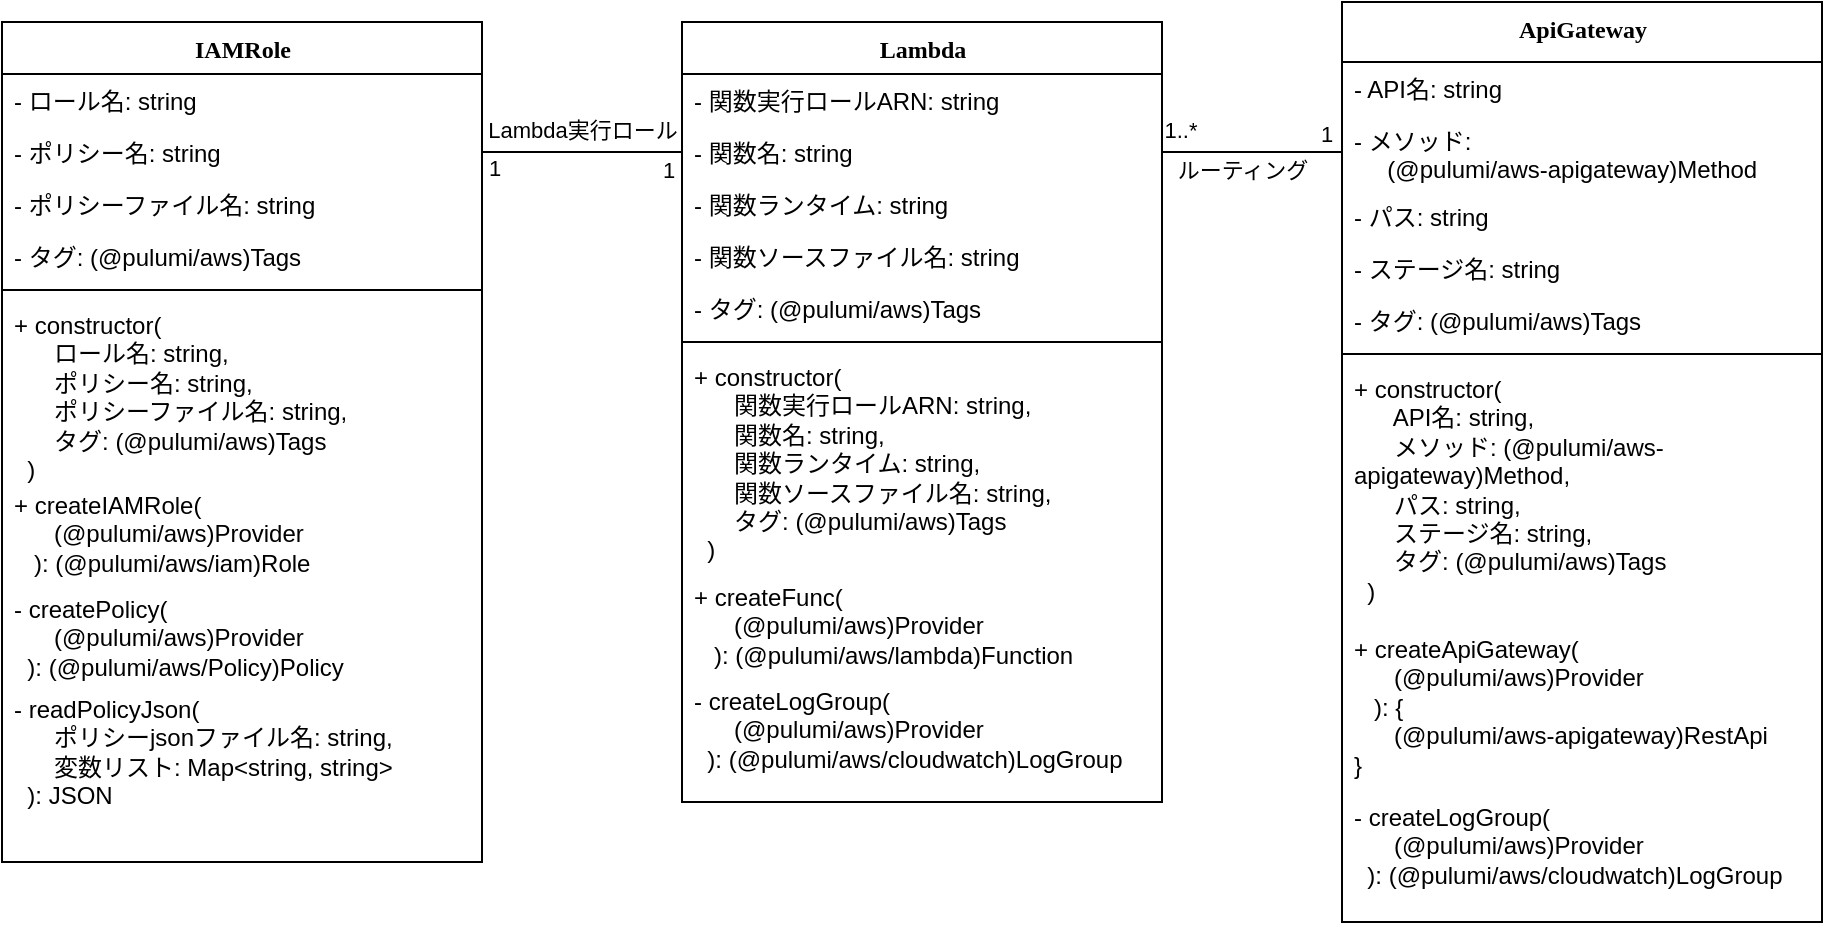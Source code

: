 <mxfile version="24.7.1" type="device">
  <diagram name="Page-1" id="9f46799a-70d6-7492-0946-bef42562c5a5">
    <mxGraphModel dx="1674" dy="841" grid="1" gridSize="10" guides="1" tooltips="1" connect="1" arrows="1" fold="1" page="1" pageScale="1" pageWidth="1100" pageHeight="850" background="none" math="0" shadow="0">
      <root>
        <mxCell id="0" />
        <mxCell id="1" parent="0" />
        <mxCell id="78961159f06e98e8-30" value="Lambda" style="swimlane;html=1;fontStyle=1;align=center;verticalAlign=top;childLayout=stackLayout;horizontal=1;startSize=26;horizontalStack=0;resizeParent=1;resizeLast=0;collapsible=1;marginBottom=0;swimlaneFillColor=#ffffff;rounded=0;shadow=0;comic=0;labelBackgroundColor=none;strokeWidth=1;fillColor=none;fontFamily=Verdana;fontSize=12" parent="1" vertex="1">
          <mxGeometry x="450" y="30" width="240" height="390" as="geometry" />
        </mxCell>
        <mxCell id="78961159f06e98e8-31" value="- 関数実行ロールARN: string" style="text;html=1;strokeColor=none;fillColor=none;align=left;verticalAlign=top;spacingLeft=4;spacingRight=4;whiteSpace=wrap;overflow=hidden;rotatable=0;points=[[0,0.5],[1,0.5]];portConstraint=eastwest;" parent="78961159f06e98e8-30" vertex="1">
          <mxGeometry y="26" width="240" height="26" as="geometry" />
        </mxCell>
        <mxCell id="78961159f06e98e8-32" value="- 関数名: string" style="text;html=1;strokeColor=none;fillColor=none;align=left;verticalAlign=top;spacingLeft=4;spacingRight=4;whiteSpace=wrap;overflow=hidden;rotatable=0;points=[[0,0.5],[1,0.5]];portConstraint=eastwest;" parent="78961159f06e98e8-30" vertex="1">
          <mxGeometry y="52" width="240" height="26" as="geometry" />
        </mxCell>
        <mxCell id="78961159f06e98e8-34" value="- 関数ランタイム: string" style="text;html=1;strokeColor=none;fillColor=none;align=left;verticalAlign=top;spacingLeft=4;spacingRight=4;whiteSpace=wrap;overflow=hidden;rotatable=0;points=[[0,0.5],[1,0.5]];portConstraint=eastwest;" parent="78961159f06e98e8-30" vertex="1">
          <mxGeometry y="78" width="240" height="26" as="geometry" />
        </mxCell>
        <mxCell id="AzaUwLEaXmX3aponU0eL-1" value="- 関数ソースファイル名: string" style="text;html=1;strokeColor=none;fillColor=none;align=left;verticalAlign=top;spacingLeft=4;spacingRight=4;whiteSpace=wrap;overflow=hidden;rotatable=0;points=[[0,0.5],[1,0.5]];portConstraint=eastwest;" parent="78961159f06e98e8-30" vertex="1">
          <mxGeometry y="104" width="240" height="26" as="geometry" />
        </mxCell>
        <mxCell id="xMMDIXil7vFxodbTR-LS-43" value="- タグ: (@pulumi/aws)Tags" style="text;html=1;strokeColor=none;fillColor=none;align=left;verticalAlign=top;spacingLeft=4;spacingRight=4;whiteSpace=wrap;overflow=hidden;rotatable=0;points=[[0,0.5],[1,0.5]];portConstraint=eastwest;" parent="78961159f06e98e8-30" vertex="1">
          <mxGeometry y="130" width="240" height="26" as="geometry" />
        </mxCell>
        <mxCell id="78961159f06e98e8-38" value="" style="line;html=1;strokeWidth=1;fillColor=none;align=left;verticalAlign=middle;spacingTop=-1;spacingLeft=3;spacingRight=3;rotatable=0;labelPosition=right;points=[];portConstraint=eastwest;" parent="78961159f06e98e8-30" vertex="1">
          <mxGeometry y="156" width="240" height="8" as="geometry" />
        </mxCell>
        <mxCell id="DzEdQuTOkfnMJAc7aqNY-2" value="+ constructor(&lt;div&gt;&amp;nbsp; &amp;nbsp; &amp;nbsp; 関数実行ロールARN: string,&lt;/div&gt;&lt;div&gt;&amp;nbsp; &amp;nbsp; &amp;nbsp; 関数名: string,&lt;/div&gt;&lt;div&gt;&amp;nbsp; &amp;nbsp; &amp;nbsp; 関数ランタイム: string,&lt;/div&gt;&lt;div&gt;&amp;nbsp; &amp;nbsp; &amp;nbsp; 関数ソースファイル名: string,&lt;br&gt;&lt;/div&gt;&lt;div&gt;&amp;nbsp; &amp;nbsp; &amp;nbsp; タグ:&amp;nbsp;&lt;span style=&quot;background-color: initial;&quot;&gt;(@pulumi/aws)Tags&lt;/span&gt;&lt;/div&gt;&lt;div&gt;&amp;nbsp; )&lt;/div&gt;" style="text;html=1;strokeColor=none;fillColor=none;align=left;verticalAlign=top;spacingLeft=4;spacingRight=4;whiteSpace=wrap;overflow=hidden;rotatable=0;points=[[0,0.5],[1,0.5]];portConstraint=eastwest;" parent="78961159f06e98e8-30" vertex="1">
          <mxGeometry y="164" width="240" height="110" as="geometry" />
        </mxCell>
        <mxCell id="78961159f06e98e8-39" value="+ createFunc(&lt;div&gt;&amp;nbsp; &amp;nbsp; &amp;nbsp; (@pulumi/aws)Provider&lt;/div&gt;&lt;div&gt;&amp;nbsp; &amp;nbsp;): (@pulumi/aws/lambda)Function&lt;/div&gt;" style="text;html=1;strokeColor=none;fillColor=none;align=left;verticalAlign=top;spacingLeft=4;spacingRight=4;whiteSpace=wrap;overflow=hidden;rotatable=0;points=[[0,0.5],[1,0.5]];portConstraint=eastwest;" parent="78961159f06e98e8-30" vertex="1">
          <mxGeometry y="274" width="240" height="52" as="geometry" />
        </mxCell>
        <mxCell id="78961159f06e98e8-40" value="- createLogGroup(&lt;div&gt;&amp;nbsp; &amp;nbsp; &amp;nbsp; (@pulumi/aws)Provider&lt;/div&gt;&lt;div&gt;&amp;nbsp; ):&amp;nbsp;&lt;span style=&quot;background-color: initial;&quot;&gt;(@pulumi/aws/cloudwatch)LogGroup&lt;/span&gt;&lt;/div&gt;" style="text;html=1;strokeColor=none;fillColor=none;align=left;verticalAlign=top;spacingLeft=4;spacingRight=4;whiteSpace=wrap;overflow=hidden;rotatable=0;points=[[0,0.5],[1,0.5]];portConstraint=eastwest;" parent="78961159f06e98e8-30" vertex="1">
          <mxGeometry y="326" width="240" height="50" as="geometry" />
        </mxCell>
        <mxCell id="78961159f06e98e8-129" style="edgeStyle=elbowEdgeStyle;html=1;labelBackgroundColor=none;startFill=0;startSize=8;endArrow=open;endFill=0;endSize=16;fontFamily=Verdana;fontSize=12;elbow=vertical;dashed=1;" parent="1" edge="1">
          <mxGeometry relative="1" as="geometry">
            <mxPoint x="250" y="632" as="targetPoint" />
          </mxGeometry>
        </mxCell>
        <mxCell id="78961159f06e98e8-130" style="edgeStyle=elbowEdgeStyle;html=1;labelBackgroundColor=none;startFill=0;startSize=8;endArrow=diamondThin;endFill=0;endSize=16;fontFamily=Verdana;fontSize=12;elbow=vertical;" parent="1" edge="1">
          <mxGeometry relative="1" as="geometry">
            <mxPoint x="520" y="617" as="targetPoint" />
          </mxGeometry>
        </mxCell>
        <mxCell id="xMMDIXil7vFxodbTR-LS-16" value="&lt;div&gt;ApiGateway&lt;/div&gt;" style="swimlane;html=1;fontStyle=1;align=center;verticalAlign=top;childLayout=stackLayout;horizontal=1;startSize=30;horizontalStack=0;resizeParent=1;resizeLast=0;collapsible=1;marginBottom=0;swimlaneFillColor=#ffffff;rounded=0;shadow=0;comic=0;labelBackgroundColor=none;strokeWidth=1;fillColor=none;fontFamily=Verdana;fontSize=12" parent="1" vertex="1">
          <mxGeometry x="780" y="20" width="240" height="460" as="geometry">
            <mxRectangle x="450" y="470" width="110" height="40" as="alternateBounds" />
          </mxGeometry>
        </mxCell>
        <mxCell id="xMMDIXil7vFxodbTR-LS-17" value="- API名: string" style="text;html=1;strokeColor=none;fillColor=none;align=left;verticalAlign=top;spacingLeft=4;spacingRight=4;whiteSpace=wrap;overflow=hidden;rotatable=0;points=[[0,0.5],[1,0.5]];portConstraint=eastwest;" parent="xMMDIXil7vFxodbTR-LS-16" vertex="1">
          <mxGeometry y="30" width="240" height="26" as="geometry" />
        </mxCell>
        <mxCell id="xMMDIXil7vFxodbTR-LS-19" value="- メソッド:&lt;div&gt;&amp;nbsp; &amp;nbsp; &amp;nbsp;(@pulumi/aws-apigateway)Method&lt;/div&gt;" style="text;html=1;strokeColor=none;fillColor=none;align=left;verticalAlign=top;spacingLeft=4;spacingRight=4;whiteSpace=wrap;overflow=hidden;rotatable=0;points=[[0,0.5],[1,0.5]];portConstraint=eastwest;" parent="xMMDIXil7vFxodbTR-LS-16" vertex="1">
          <mxGeometry y="56" width="240" height="38" as="geometry" />
        </mxCell>
        <mxCell id="xMMDIXil7vFxodbTR-LS-20" value="- パス: string" style="text;html=1;strokeColor=none;fillColor=none;align=left;verticalAlign=top;spacingLeft=4;spacingRight=4;whiteSpace=wrap;overflow=hidden;rotatable=0;points=[[0,0.5],[1,0.5]];portConstraint=eastwest;" parent="xMMDIXil7vFxodbTR-LS-16" vertex="1">
          <mxGeometry y="94" width="240" height="26" as="geometry" />
        </mxCell>
        <mxCell id="xMMDIXil7vFxodbTR-LS-21" value="- ステージ名: string" style="text;html=1;strokeColor=none;fillColor=none;align=left;verticalAlign=top;spacingLeft=4;spacingRight=4;whiteSpace=wrap;overflow=hidden;rotatable=0;points=[[0,0.5],[1,0.5]];portConstraint=eastwest;" parent="xMMDIXil7vFxodbTR-LS-16" vertex="1">
          <mxGeometry y="120" width="240" height="26" as="geometry" />
        </mxCell>
        <mxCell id="xMMDIXil7vFxodbTR-LS-22" value="- タグ: (@pulumi/aws)Tags" style="text;html=1;strokeColor=none;fillColor=none;align=left;verticalAlign=top;spacingLeft=4;spacingRight=4;whiteSpace=wrap;overflow=hidden;rotatable=0;points=[[0,0.5],[1,0.5]];portConstraint=eastwest;" parent="xMMDIXil7vFxodbTR-LS-16" vertex="1">
          <mxGeometry y="146" width="240" height="26" as="geometry" />
        </mxCell>
        <mxCell id="xMMDIXil7vFxodbTR-LS-23" value="" style="line;html=1;strokeWidth=1;fillColor=none;align=left;verticalAlign=middle;spacingTop=-1;spacingLeft=3;spacingRight=3;rotatable=0;labelPosition=right;points=[];portConstraint=eastwest;" parent="xMMDIXil7vFxodbTR-LS-16" vertex="1">
          <mxGeometry y="172" width="240" height="8" as="geometry" />
        </mxCell>
        <mxCell id="DzEdQuTOkfnMJAc7aqNY-3" value="+ constructor(&lt;div&gt;&amp;nbsp; &amp;nbsp; &amp;nbsp; API名: string,&lt;/div&gt;&lt;div&gt;&amp;nbsp; &amp;nbsp; &amp;nbsp; メソッド: (@pulumi/aws-apigateway)Method,&lt;/div&gt;&lt;div&gt;&amp;nbsp; &amp;nbsp; &amp;nbsp; パス: string,&lt;/div&gt;&lt;div&gt;&amp;nbsp; &amp;nbsp; &amp;nbsp; ステージ名: string,&lt;br&gt;&lt;/div&gt;&lt;div&gt;&amp;nbsp; &amp;nbsp; &amp;nbsp; タグ:&amp;nbsp;&lt;span style=&quot;background-color: initial;&quot;&gt;(@pulumi/aws)Tags&lt;/span&gt;&lt;/div&gt;&lt;div&gt;&amp;nbsp; )&lt;/div&gt;" style="text;html=1;strokeColor=none;fillColor=none;align=left;verticalAlign=top;spacingLeft=4;spacingRight=4;whiteSpace=wrap;overflow=hidden;rotatable=0;points=[[0,0.5],[1,0.5]];portConstraint=eastwest;" parent="xMMDIXil7vFxodbTR-LS-16" vertex="1">
          <mxGeometry y="180" width="240" height="130" as="geometry" />
        </mxCell>
        <mxCell id="xMMDIXil7vFxodbTR-LS-24" value="+ createApiGateway(&lt;div&gt;&amp;nbsp; &amp;nbsp; &amp;nbsp; (@pulumi/aws)Provider&lt;/div&gt;&lt;div&gt;&amp;nbsp; &amp;nbsp;): {&lt;/div&gt;&lt;div&gt;&amp;nbsp; &amp;nbsp; &amp;nbsp; (@pulumi/aws-apigateway)RestApi&lt;/div&gt;&lt;div&gt;&lt;span style=&quot;background-color: initial;&quot;&gt;}&lt;/span&gt;&lt;/div&gt;" style="text;html=1;strokeColor=none;fillColor=none;align=left;verticalAlign=top;spacingLeft=4;spacingRight=4;whiteSpace=wrap;overflow=hidden;rotatable=0;points=[[0,0.5],[1,0.5]];portConstraint=eastwest;" parent="xMMDIXil7vFxodbTR-LS-16" vertex="1">
          <mxGeometry y="310" width="240" height="84" as="geometry" />
        </mxCell>
        <mxCell id="xMMDIXil7vFxodbTR-LS-29" value="- createLogGroup(&lt;div&gt;&amp;nbsp; &amp;nbsp; &amp;nbsp; (@pulumi/aws)Provider&lt;/div&gt;&lt;div&gt;&amp;nbsp; ):&amp;nbsp;&lt;span style=&quot;background-color: initial;&quot;&gt;(@pulumi/aws/cloudwatch)LogGroup&lt;/span&gt;&lt;/div&gt;" style="text;html=1;strokeColor=none;fillColor=none;align=left;verticalAlign=top;spacingLeft=4;spacingRight=4;whiteSpace=wrap;overflow=hidden;rotatable=0;points=[[0,0.5],[1,0.5]];portConstraint=eastwest;" parent="xMMDIXil7vFxodbTR-LS-16" vertex="1">
          <mxGeometry y="394" width="240" height="50" as="geometry" />
        </mxCell>
        <mxCell id="xMMDIXil7vFxodbTR-LS-30" value="" style="endArrow=none;html=1;rounded=0;entryX=0;entryY=0.5;entryDx=0;entryDy=0;exitX=1;exitY=0.5;exitDx=0;exitDy=0;" parent="1" source="78961159f06e98e8-32" target="xMMDIXil7vFxodbTR-LS-19" edge="1">
          <mxGeometry relative="1" as="geometry">
            <mxPoint x="730" y="220" as="sourcePoint" />
            <mxPoint x="490" y="340" as="targetPoint" />
          </mxGeometry>
        </mxCell>
        <mxCell id="xMMDIXil7vFxodbTR-LS-34" value="&lt;div&gt;ルーティング&lt;/div&gt;" style="edgeLabel;html=1;align=center;verticalAlign=middle;resizable=0;points=[];" parent="xMMDIXil7vFxodbTR-LS-30" vertex="1" connectable="0">
          <mxGeometry x="-0.22" y="1" relative="1" as="geometry">
            <mxPoint x="5" y="10" as="offset" />
          </mxGeometry>
        </mxCell>
        <mxCell id="xMMDIXil7vFxodbTR-LS-50" value="1" style="edgeLabel;html=1;align=center;verticalAlign=middle;resizable=0;points=[];" parent="xMMDIXil7vFxodbTR-LS-30" vertex="1" connectable="0">
          <mxGeometry x="-0.28" y="-2" relative="1" as="geometry">
            <mxPoint x="49" y="-11" as="offset" />
          </mxGeometry>
        </mxCell>
        <mxCell id="xMMDIXil7vFxodbTR-LS-51" value="1..*" style="edgeLabel;html=1;align=center;verticalAlign=middle;resizable=0;points=[];" parent="xMMDIXil7vFxodbTR-LS-30" vertex="1" connectable="0">
          <mxGeometry x="-0.58" y="-1" relative="1" as="geometry">
            <mxPoint x="-10" y="-12" as="offset" />
          </mxGeometry>
        </mxCell>
        <mxCell id="xMMDIXil7vFxodbTR-LS-35" value="IAMRole" style="swimlane;html=1;fontStyle=1;align=center;verticalAlign=top;childLayout=stackLayout;horizontal=1;startSize=26;horizontalStack=0;resizeParent=1;resizeLast=0;collapsible=1;marginBottom=0;swimlaneFillColor=#ffffff;rounded=0;shadow=0;comic=0;labelBackgroundColor=none;strokeWidth=1;fillColor=none;fontFamily=Verdana;fontSize=12" parent="1" vertex="1">
          <mxGeometry x="110" y="30" width="240" height="420" as="geometry" />
        </mxCell>
        <mxCell id="xMMDIXil7vFxodbTR-LS-36" value="- ロール名: string" style="text;html=1;strokeColor=none;fillColor=none;align=left;verticalAlign=top;spacingLeft=4;spacingRight=4;whiteSpace=wrap;overflow=hidden;rotatable=0;points=[[0,0.5],[1,0.5]];portConstraint=eastwest;" parent="xMMDIXil7vFxodbTR-LS-35" vertex="1">
          <mxGeometry y="26" width="240" height="26" as="geometry" />
        </mxCell>
        <mxCell id="xMMDIXil7vFxodbTR-LS-37" value="- ポリシー名: string" style="text;html=1;strokeColor=none;fillColor=none;align=left;verticalAlign=top;spacingLeft=4;spacingRight=4;whiteSpace=wrap;overflow=hidden;rotatable=0;points=[[0,0.5],[1,0.5]];portConstraint=eastwest;" parent="xMMDIXil7vFxodbTR-LS-35" vertex="1">
          <mxGeometry y="52" width="240" height="26" as="geometry" />
        </mxCell>
        <mxCell id="xMMDIXil7vFxodbTR-LS-38" value="- ポリシーファイル名: s&lt;span style=&quot;background-color: initial;&quot;&gt;tring&lt;/span&gt;" style="text;html=1;strokeColor=none;fillColor=none;align=left;verticalAlign=top;spacingLeft=4;spacingRight=4;whiteSpace=wrap;overflow=hidden;rotatable=0;points=[[0,0.5],[1,0.5]];portConstraint=eastwest;" parent="xMMDIXil7vFxodbTR-LS-35" vertex="1">
          <mxGeometry y="78" width="240" height="26" as="geometry" />
        </mxCell>
        <mxCell id="xMMDIXil7vFxodbTR-LS-39" value="- タグ: (@pulumi/aws)Tags" style="text;html=1;strokeColor=none;fillColor=none;align=left;verticalAlign=top;spacingLeft=4;spacingRight=4;whiteSpace=wrap;overflow=hidden;rotatable=0;points=[[0,0.5],[1,0.5]];portConstraint=eastwest;" parent="xMMDIXil7vFxodbTR-LS-35" vertex="1">
          <mxGeometry y="104" width="240" height="26" as="geometry" />
        </mxCell>
        <mxCell id="xMMDIXil7vFxodbTR-LS-40" value="" style="line;html=1;strokeWidth=1;fillColor=none;align=left;verticalAlign=middle;spacingTop=-1;spacingLeft=3;spacingRight=3;rotatable=0;labelPosition=right;points=[];portConstraint=eastwest;" parent="xMMDIXil7vFxodbTR-LS-35" vertex="1">
          <mxGeometry y="130" width="240" height="8" as="geometry" />
        </mxCell>
        <mxCell id="DzEdQuTOkfnMJAc7aqNY-1" value="+ constructor(&lt;div&gt;&amp;nbsp; &amp;nbsp; &amp;nbsp; ロール名: string,&lt;/div&gt;&lt;div&gt;&amp;nbsp; &amp;nbsp; &amp;nbsp; ポリシー名: string,&lt;/div&gt;&lt;div&gt;&amp;nbsp; &amp;nbsp; &amp;nbsp; ポリシーファイル名: string,&lt;/div&gt;&lt;div&gt;&amp;nbsp; &amp;nbsp; &amp;nbsp; タグ:&amp;nbsp;&lt;span style=&quot;background-color: initial;&quot;&gt;(@pulumi/aws)Tags&lt;/span&gt;&lt;/div&gt;&lt;div&gt;&amp;nbsp; )&lt;/div&gt;" style="text;html=1;strokeColor=none;fillColor=none;align=left;verticalAlign=top;spacingLeft=4;spacingRight=4;whiteSpace=wrap;overflow=hidden;rotatable=0;points=[[0,0.5],[1,0.5]];portConstraint=eastwest;" parent="xMMDIXil7vFxodbTR-LS-35" vertex="1">
          <mxGeometry y="138" width="240" height="90" as="geometry" />
        </mxCell>
        <mxCell id="xMMDIXil7vFxodbTR-LS-41" value="+ createIAMRole(&lt;div&gt;&amp;nbsp; &amp;nbsp; &amp;nbsp; (@pulumi/aws)Provider&lt;/div&gt;&lt;div&gt;&amp;nbsp; &amp;nbsp;): (@pulumi/aws/iam)Role&lt;/div&gt;" style="text;html=1;strokeColor=none;fillColor=none;align=left;verticalAlign=top;spacingLeft=4;spacingRight=4;whiteSpace=wrap;overflow=hidden;rotatable=0;points=[[0,0.5],[1,0.5]];portConstraint=eastwest;" parent="xMMDIXil7vFxodbTR-LS-35" vertex="1">
          <mxGeometry y="228" width="240" height="52" as="geometry" />
        </mxCell>
        <mxCell id="xMMDIXil7vFxodbTR-LS-52" value="- createPolicy(&lt;div&gt;&amp;nbsp; &amp;nbsp; &amp;nbsp; (@pulumi/aws)Provider&lt;/div&gt;&lt;div&gt;&amp;nbsp; ):&amp;nbsp;&lt;span style=&quot;background-color: initial;&quot;&gt;(@pulumi/aws/Policy)Policy&lt;/span&gt;&lt;/div&gt;" style="text;html=1;strokeColor=none;fillColor=none;align=left;verticalAlign=top;spacingLeft=4;spacingRight=4;whiteSpace=wrap;overflow=hidden;rotatable=0;points=[[0,0.5],[1,0.5]];portConstraint=eastwest;" parent="xMMDIXil7vFxodbTR-LS-35" vertex="1">
          <mxGeometry y="280" width="240" height="50" as="geometry" />
        </mxCell>
        <mxCell id="1eUS9TlKWDJO0VEXVH_M-1" value="- readPolicyJson(&lt;div&gt;&amp;nbsp; &amp;nbsp; &amp;nbsp; ポリシーjsonファイル名: string,&lt;/div&gt;&lt;div&gt;&lt;span style=&quot;background-color: initial;&quot;&gt;&amp;nbsp; &amp;nbsp; &amp;nbsp; 変数リスト: Map&amp;lt;string, string&amp;gt;&lt;/span&gt;&lt;/div&gt;&lt;div&gt;&lt;span style=&quot;background-color: initial;&quot;&gt;&amp;nbsp; ): JSON&lt;/span&gt;&lt;/div&gt;" style="text;html=1;strokeColor=none;fillColor=none;align=left;verticalAlign=top;spacingLeft=4;spacingRight=4;whiteSpace=wrap;overflow=hidden;rotatable=0;points=[[0,0.5],[1,0.5]];portConstraint=eastwest;" parent="xMMDIXil7vFxodbTR-LS-35" vertex="1">
          <mxGeometry y="330" width="240" height="70" as="geometry" />
        </mxCell>
        <mxCell id="xMMDIXil7vFxodbTR-LS-44" value="" style="endArrow=none;html=1;rounded=0;exitX=1;exitY=0.5;exitDx=0;exitDy=0;entryX=0;entryY=0.5;entryDx=0;entryDy=0;" parent="1" source="xMMDIXil7vFxodbTR-LS-37" target="78961159f06e98e8-32" edge="1">
          <mxGeometry relative="1" as="geometry">
            <mxPoint x="350.96" y="217" as="sourcePoint" />
            <mxPoint x="450" y="217" as="targetPoint" />
          </mxGeometry>
        </mxCell>
        <mxCell id="xMMDIXil7vFxodbTR-LS-48" value="1" style="edgeLabel;html=1;align=center;verticalAlign=middle;resizable=0;points=[];" parent="xMMDIXil7vFxodbTR-LS-44" vertex="1" connectable="0">
          <mxGeometry x="-0.227" y="-2" relative="1" as="geometry">
            <mxPoint x="-33" y="6" as="offset" />
          </mxGeometry>
        </mxCell>
        <mxCell id="xMMDIXil7vFxodbTR-LS-49" value="1" style="edgeLabel;html=1;align=center;verticalAlign=middle;resizable=0;points=[];" parent="xMMDIXil7vFxodbTR-LS-44" vertex="1" connectable="0">
          <mxGeometry x="-0.089" y="1" relative="1" as="geometry">
            <mxPoint x="47" y="10" as="offset" />
          </mxGeometry>
        </mxCell>
        <mxCell id="DzEdQuTOkfnMJAc7aqNY-5" value="Lambda実行ロール" style="edgeLabel;html=1;align=center;verticalAlign=middle;resizable=0;points=[];" parent="xMMDIXil7vFxodbTR-LS-44" vertex="1" connectable="0">
          <mxGeometry x="-0.08" y="-1" relative="1" as="geometry">
            <mxPoint x="4" y="-12" as="offset" />
          </mxGeometry>
        </mxCell>
      </root>
    </mxGraphModel>
  </diagram>
</mxfile>

